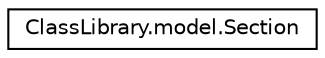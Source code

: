 digraph "Graphical Class Hierarchy"
{
  edge [fontname="Helvetica",fontsize="10",labelfontname="Helvetica",labelfontsize="10"];
  node [fontname="Helvetica",fontsize="10",shape=record];
  rankdir="LR";
  Node0 [label="ClassLibrary.model.Section",height=0.2,width=0.4,color="black", fillcolor="white", style="filled",URL="$class_class_library_1_1model_1_1_section.html",tooltip="stores a section of the form "];
}
